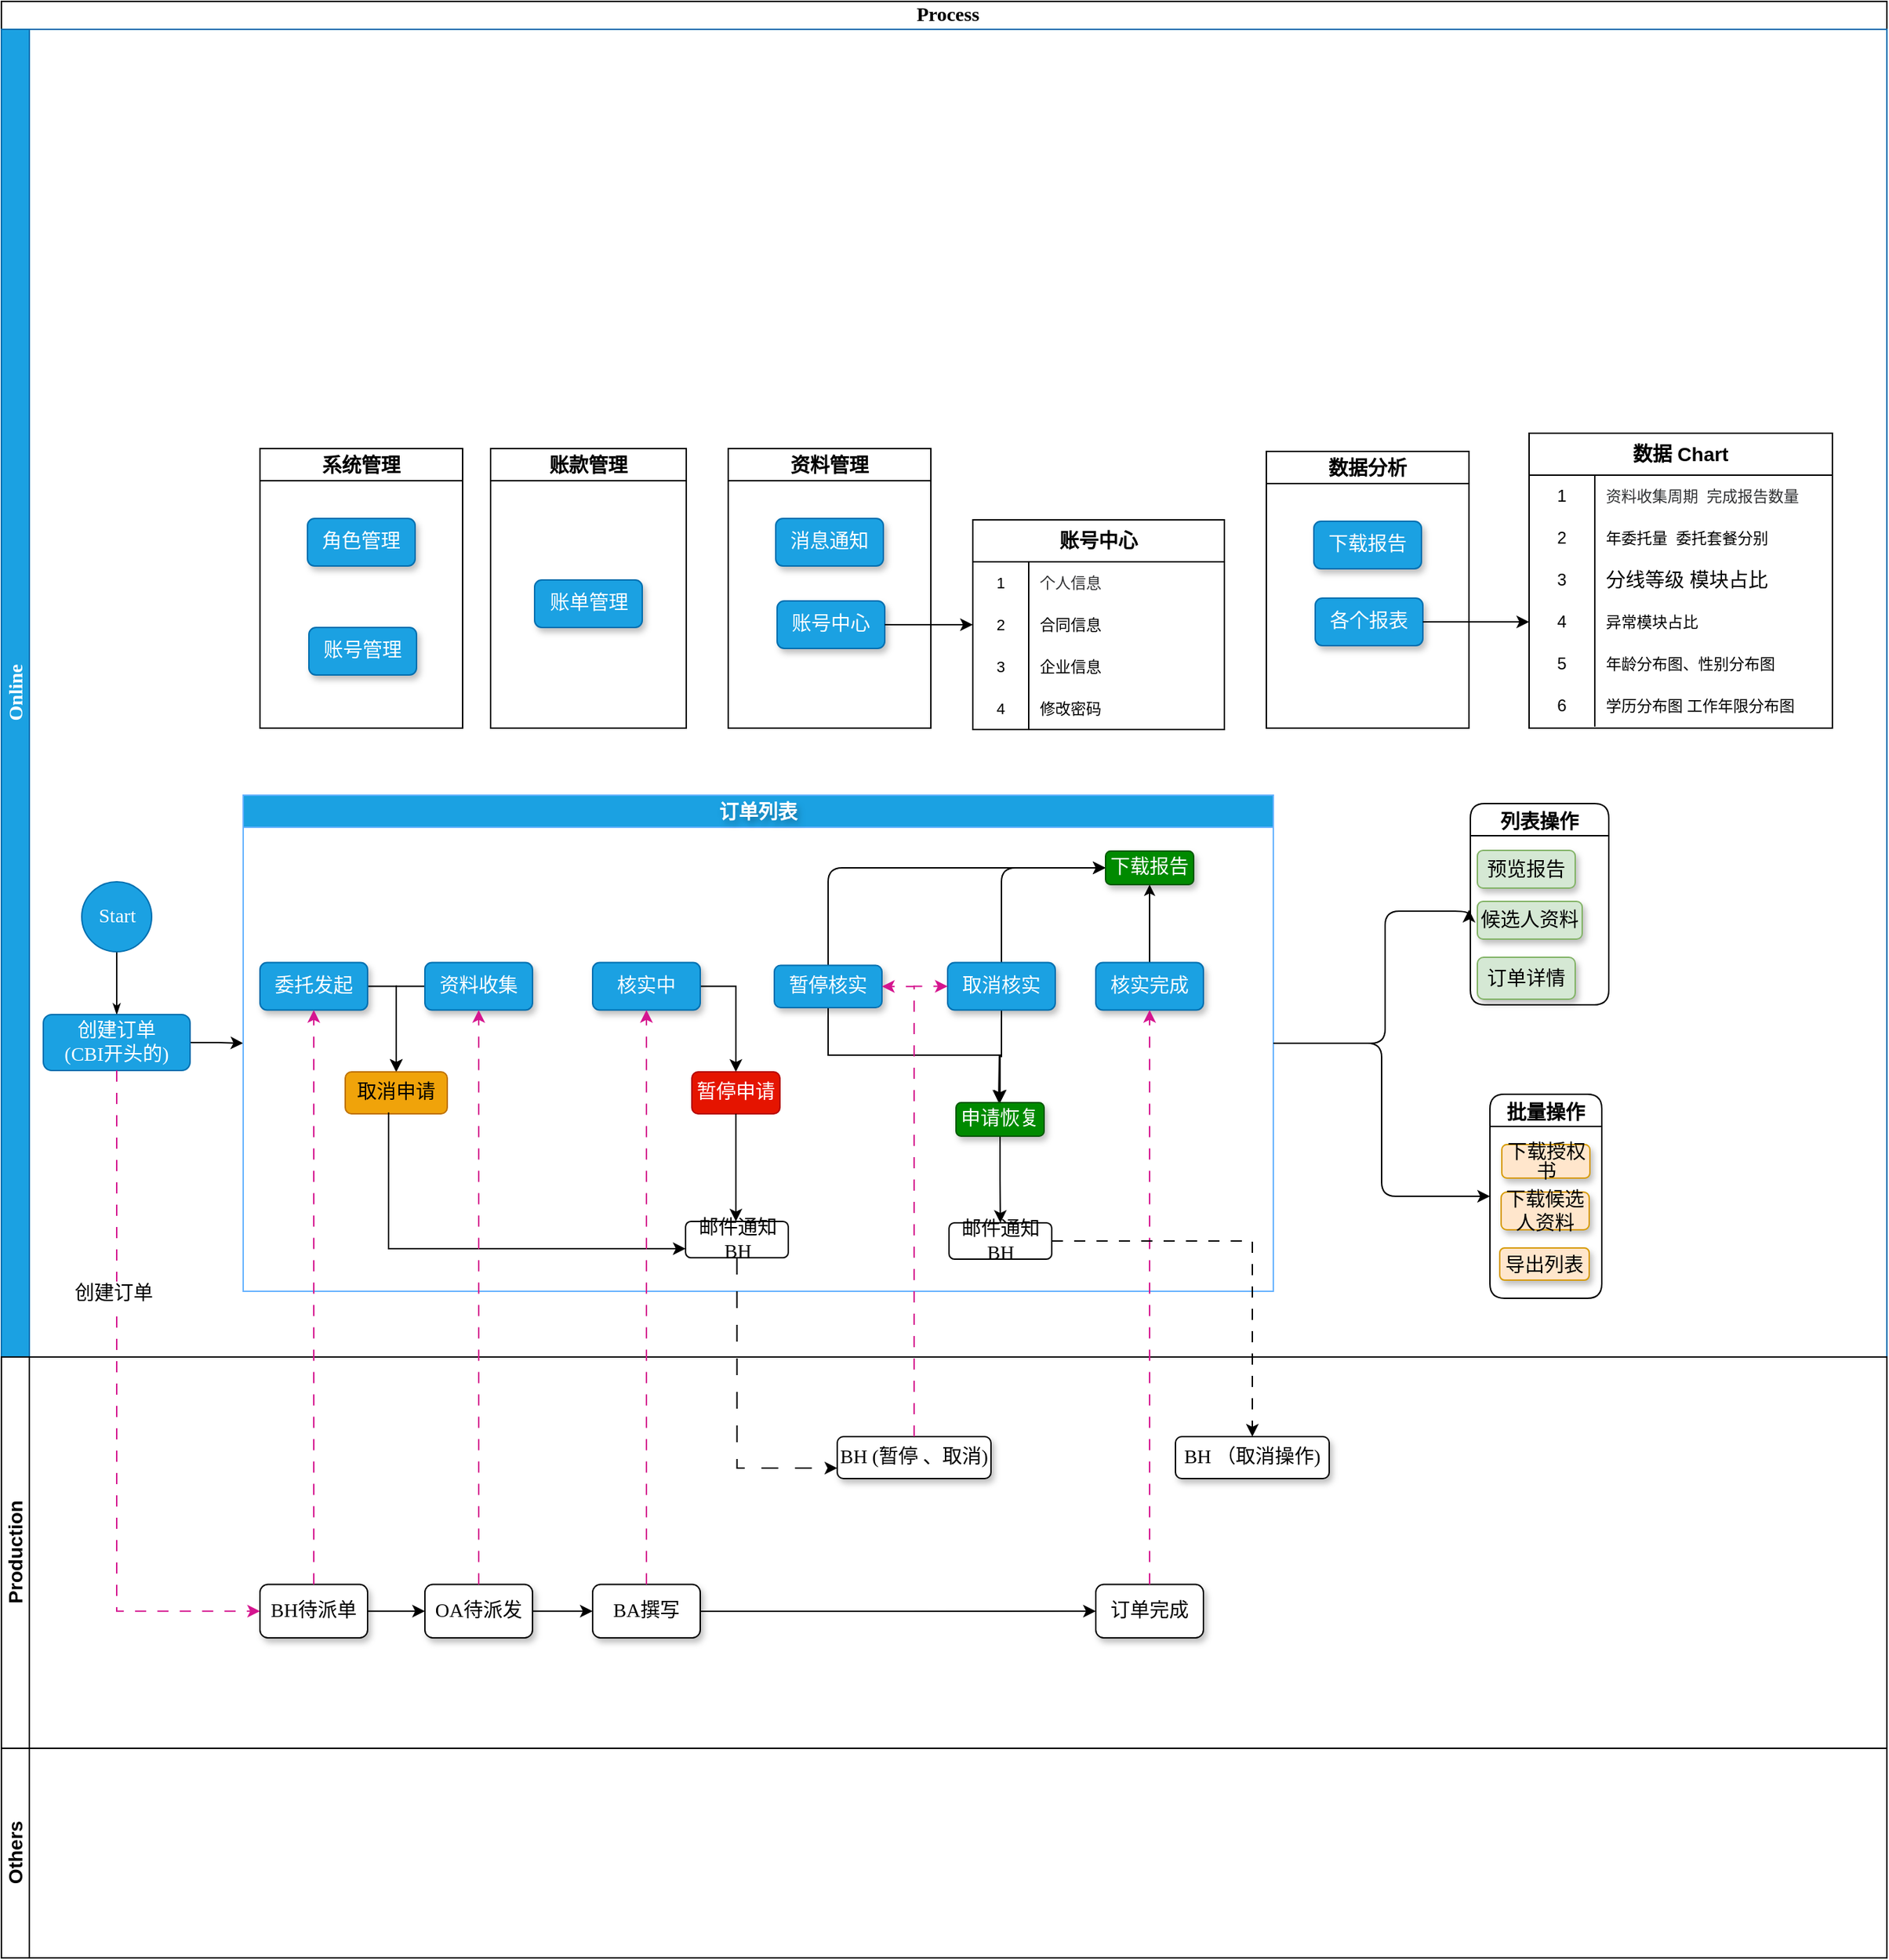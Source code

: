 <mxfile version="24.7.7">
  <diagram name="Page-1" id="c7488fd3-1785-93aa-aadb-54a6760d102a">
    <mxGraphModel dx="2526" dy="749" grid="1" gridSize="10" guides="1" tooltips="1" connect="1" arrows="1" fold="1" page="1" pageScale="1" pageWidth="1100" pageHeight="850" background="none" math="0" shadow="0">
      <root>
        <mxCell id="0" />
        <mxCell id="1" parent="0" />
        <mxCell id="2b4e8129b02d487f-1" value="&amp;nbsp;Process" style="swimlane;html=1;childLayout=stackLayout;horizontal=1;startSize=20;horizontalStack=0;rounded=0;shadow=0;labelBackgroundColor=default;strokeWidth=1;fontFamily=Verdana;fontSize=14;align=center;arcSize=17;" parent="1" vertex="1">
          <mxGeometry x="-10" y="60" width="1349" height="1400" as="geometry" />
        </mxCell>
        <mxCell id="2b4e8129b02d487f-2" value="&lt;font face=&quot;Verdana&quot; style=&quot;font-size: 14px;&quot;&gt;&lt;b style=&quot;font-size: 14px;&quot;&gt;Online&lt;/b&gt;&lt;/font&gt;" style="swimlane;html=1;startSize=20;horizontal=0;fontSize=14;fontStyle=0;fillColor=#1ba1e2;strokeColor=#006EAF;fontColor=#ffffff;fillStyle=auto;rounded=0;" parent="2b4e8129b02d487f-1" vertex="1">
          <mxGeometry y="20" width="1349" height="950" as="geometry">
            <mxRectangle y="20" width="1349" height="30" as="alternateBounds" />
          </mxGeometry>
        </mxCell>
        <mxCell id="Jwhx34OBtB9swdhGf9xD-125" value="&lt;p style=&quot;line-height: 100%; font-size: 14px;&quot;&gt;列表操作&lt;/p&gt;" style="swimlane;whiteSpace=wrap;html=1;rounded=1;shadow=0;fontSize=14;" vertex="1" parent="2b4e8129b02d487f-2">
          <mxGeometry x="1051" y="554" width="99" height="144" as="geometry" />
        </mxCell>
        <mxCell id="Jwhx34OBtB9swdhGf9xD-112" value="&lt;p style=&quot;line-height: 110%; font-size: 14px;&quot;&gt;预览报告&lt;/p&gt;" style="rounded=1;whiteSpace=wrap;html=1;shadow=1;labelBackgroundColor=none;strokeWidth=1;fontFamily=Verdana;fontSize=14;align=center;fillColor=#d5e8d4;strokeColor=#82b366;" vertex="1" parent="Jwhx34OBtB9swdhGf9xD-125">
          <mxGeometry x="5" y="33.5" width="70" height="27" as="geometry" />
        </mxCell>
        <mxCell id="Jwhx34OBtB9swdhGf9xD-114" value="候选人资料" style="rounded=1;whiteSpace=wrap;html=1;shadow=1;labelBackgroundColor=none;strokeWidth=1;fontFamily=Verdana;fontSize=14;align=center;fillColor=#d5e8d4;strokeColor=#82b366;" vertex="1" parent="Jwhx34OBtB9swdhGf9xD-125">
          <mxGeometry x="5" y="70" width="75" height="27" as="geometry" />
        </mxCell>
        <mxCell id="Jwhx34OBtB9swdhGf9xD-115" value="&lt;p style=&quot;line-height: 100%; font-size: 14px;&quot;&gt;订单详情&lt;/p&gt;" style="rounded=1;whiteSpace=wrap;html=1;shadow=1;labelBackgroundColor=none;strokeWidth=1;fontFamily=Verdana;fontSize=14;align=center;fillColor=#d5e8d4;strokeColor=#82b366;" vertex="1" parent="Jwhx34OBtB9swdhGf9xD-125">
          <mxGeometry x="5" y="110" width="70" height="30" as="geometry" />
        </mxCell>
        <mxCell id="2b4e8129b02d487f-18" style="edgeStyle=orthogonalEdgeStyle;rounded=0;html=1;labelBackgroundColor=none;startArrow=none;startFill=0;startSize=5;endArrow=classicThin;endFill=1;endSize=5;jettySize=auto;orthogonalLoop=1;strokeWidth=1;fontFamily=Verdana;fontSize=14;" parent="2b4e8129b02d487f-2" source="2b4e8129b02d487f-5" target="2b4e8129b02d487f-6" edge="1">
          <mxGeometry relative="1" as="geometry" />
        </mxCell>
        <mxCell id="2b4e8129b02d487f-5" value="&lt;font style=&quot;font-size: 14px;&quot;&gt;Start&lt;/font&gt;" style="ellipse;whiteSpace=wrap;html=1;rounded=0;shadow=0;labelBackgroundColor=none;strokeWidth=1;fontFamily=Verdana;fontSize=14;align=center;fillColor=#1ba1e2;fontColor=#ffffff;strokeColor=#006EAF;" parent="2b4e8129b02d487f-2" vertex="1">
          <mxGeometry x="57.5" y="610" width="50" height="50" as="geometry" />
        </mxCell>
        <mxCell id="Jwhx34OBtB9swdhGf9xD-63" value="" style="edgeStyle=orthogonalEdgeStyle;rounded=0;orthogonalLoop=1;jettySize=auto;html=1;entryX=0;entryY=0.5;entryDx=0;entryDy=0;fontSize=14;" edge="1" parent="2b4e8129b02d487f-2" source="2b4e8129b02d487f-6" target="Jwhx34OBtB9swdhGf9xD-15">
          <mxGeometry relative="1" as="geometry" />
        </mxCell>
        <mxCell id="2b4e8129b02d487f-6" value="&lt;font style=&quot;font-size: 14px;&quot;&gt;创建订单&lt;br style=&quot;font-size: 14px;&quot;&gt;(CBI开头的)&lt;/font&gt;" style="rounded=1;whiteSpace=wrap;html=1;shadow=0;labelBackgroundColor=none;strokeWidth=1;fontFamily=Verdana;fontSize=14;align=center;direction=south;fillColor=#1ba1e2;fontColor=#ffffff;strokeColor=#006EAF;" parent="2b4e8129b02d487f-2" vertex="1">
          <mxGeometry x="30" y="705" width="105" height="40" as="geometry" />
        </mxCell>
        <mxCell id="Jwhx34OBtB9swdhGf9xD-369" style="edgeStyle=orthogonalEdgeStyle;rounded=1;orthogonalLoop=1;jettySize=auto;html=1;curved=0;" edge="1" parent="2b4e8129b02d487f-2" source="Jwhx34OBtB9swdhGf9xD-15">
          <mxGeometry relative="1" as="geometry">
            <mxPoint x="1050" y="630" as="targetPoint" />
            <Array as="points">
              <mxPoint x="990" y="726" />
              <mxPoint x="990" y="631" />
            </Array>
          </mxGeometry>
        </mxCell>
        <mxCell id="Jwhx34OBtB9swdhGf9xD-15" value="订单列表" style="swimlane;whiteSpace=wrap;fillColor=#1ba1e2;strokeColor=#66B2FF;fontColor=#ffffff;labelBackgroundColor=none;textShadow=1;html=1;perimeterSpacing=0;fontSize=14;" vertex="1" parent="2b4e8129b02d487f-2">
          <mxGeometry x="173" y="548" width="737" height="355" as="geometry" />
        </mxCell>
        <mxCell id="Jwhx34OBtB9swdhGf9xD-177" style="edgeStyle=orthogonalEdgeStyle;rounded=0;orthogonalLoop=1;jettySize=auto;html=1;entryX=0.5;entryY=0;entryDx=0;entryDy=0;exitX=1;exitY=0.5;exitDx=0;exitDy=0;fontSize=14;" edge="1" parent="Jwhx34OBtB9swdhGf9xD-15" source="2b4e8129b02d487f-7" target="Jwhx34OBtB9swdhGf9xD-129">
          <mxGeometry relative="1" as="geometry" />
        </mxCell>
        <mxCell id="2b4e8129b02d487f-7" value="&lt;font style=&quot;font-size: 14px;&quot;&gt;委托发起&lt;/font&gt;" style="rounded=1;whiteSpace=wrap;html=1;shadow=1;labelBackgroundColor=none;strokeWidth=1;fontFamily=Verdana;fontSize=14;align=center;fillColor=#1ba1e2;fontColor=#ffffff;strokeColor=#006EAF;" parent="Jwhx34OBtB9swdhGf9xD-15" vertex="1">
          <mxGeometry x="12" y="119.75" width="77" height="34" as="geometry" />
        </mxCell>
        <mxCell id="Jwhx34OBtB9swdhGf9xD-178" style="edgeStyle=orthogonalEdgeStyle;rounded=0;orthogonalLoop=1;jettySize=auto;html=1;exitX=0;exitY=0.5;exitDx=0;exitDy=0;entryX=0.5;entryY=0;entryDx=0;entryDy=0;fontSize=14;" edge="1" parent="Jwhx34OBtB9swdhGf9xD-15" source="Jwhx34OBtB9swdhGf9xD-79" target="Jwhx34OBtB9swdhGf9xD-129">
          <mxGeometry relative="1" as="geometry">
            <mxPoint x="277" y="50" as="targetPoint" />
          </mxGeometry>
        </mxCell>
        <mxCell id="Jwhx34OBtB9swdhGf9xD-79" value="资料收集" style="rounded=1;whiteSpace=wrap;html=1;shadow=1;labelBackgroundColor=none;strokeWidth=1;fontFamily=Verdana;fontSize=14;align=center;fillColor=#1ba1e2;fontColor=#ffffff;strokeColor=#006EAF;" vertex="1" parent="Jwhx34OBtB9swdhGf9xD-15">
          <mxGeometry x="130" y="119.75" width="77" height="34" as="geometry" />
        </mxCell>
        <mxCell id="Jwhx34OBtB9swdhGf9xD-209" style="edgeStyle=orthogonalEdgeStyle;rounded=0;orthogonalLoop=1;jettySize=auto;html=1;exitX=1;exitY=0.5;exitDx=0;exitDy=0;fontSize=14;" edge="1" parent="Jwhx34OBtB9swdhGf9xD-15" source="Jwhx34OBtB9swdhGf9xD-80" target="Jwhx34OBtB9swdhGf9xD-147">
          <mxGeometry relative="1" as="geometry" />
        </mxCell>
        <mxCell id="Jwhx34OBtB9swdhGf9xD-80" value="核实中" style="rounded=1;whiteSpace=wrap;html=1;shadow=1;labelBackgroundColor=none;strokeWidth=1;fontFamily=Verdana;fontSize=14;align=center;fillColor=#1ba1e2;fontColor=#ffffff;strokeColor=#006EAF;" vertex="1" parent="Jwhx34OBtB9swdhGf9xD-15">
          <mxGeometry x="250" y="119.75" width="77" height="34" as="geometry" />
        </mxCell>
        <mxCell id="Jwhx34OBtB9swdhGf9xD-187" style="edgeStyle=orthogonalEdgeStyle;rounded=1;orthogonalLoop=1;jettySize=auto;html=1;entryX=0;entryY=0.5;entryDx=0;entryDy=0;curved=0;exitX=0.5;exitY=0;exitDx=0;exitDy=0;fontSize=14;" edge="1" parent="Jwhx34OBtB9swdhGf9xD-15" source="Jwhx34OBtB9swdhGf9xD-81" target="Jwhx34OBtB9swdhGf9xD-183">
          <mxGeometry relative="1" as="geometry">
            <mxPoint x="407" y="60" as="sourcePoint" />
          </mxGeometry>
        </mxCell>
        <mxCell id="Jwhx34OBtB9swdhGf9xD-191" style="edgeStyle=orthogonalEdgeStyle;rounded=0;orthogonalLoop=1;jettySize=auto;html=1;entryX=0.5;entryY=0;entryDx=0;entryDy=0;exitX=0.5;exitY=1;exitDx=0;exitDy=0;fontSize=14;" edge="1" parent="Jwhx34OBtB9swdhGf9xD-15" source="Jwhx34OBtB9swdhGf9xD-81" target="Jwhx34OBtB9swdhGf9xD-210">
          <mxGeometry relative="1" as="geometry">
            <mxPoint x="540.5" y="220" as="targetPoint" />
          </mxGeometry>
        </mxCell>
        <mxCell id="Jwhx34OBtB9swdhGf9xD-81" value="暂停核实" style="rounded=1;whiteSpace=wrap;html=1;shadow=1;labelBackgroundColor=none;strokeWidth=1;fontFamily=Verdana;fontSize=14;align=center;fillColor=#1ba1e2;fontColor=#ffffff;strokeColor=#006EAF;" vertex="1" parent="Jwhx34OBtB9swdhGf9xD-15">
          <mxGeometry x="380" y="121.75" width="77" height="30.25" as="geometry" />
        </mxCell>
        <mxCell id="Jwhx34OBtB9swdhGf9xD-186" style="edgeStyle=orthogonalEdgeStyle;rounded=1;orthogonalLoop=1;jettySize=auto;html=1;entryX=0;entryY=0.5;entryDx=0;entryDy=0;exitX=0.5;exitY=0;exitDx=0;exitDy=0;curved=0;fontSize=14;" edge="1" parent="Jwhx34OBtB9swdhGf9xD-15" source="Jwhx34OBtB9swdhGf9xD-82" target="Jwhx34OBtB9swdhGf9xD-183">
          <mxGeometry relative="1" as="geometry" />
        </mxCell>
        <mxCell id="Jwhx34OBtB9swdhGf9xD-194" style="edgeStyle=orthogonalEdgeStyle;rounded=0;orthogonalLoop=1;jettySize=auto;html=1;fontSize=14;" edge="1" parent="Jwhx34OBtB9swdhGf9xD-15" source="Jwhx34OBtB9swdhGf9xD-82">
          <mxGeometry relative="1" as="geometry">
            <mxPoint x="540.5" y="220" as="targetPoint" />
          </mxGeometry>
        </mxCell>
        <mxCell id="Jwhx34OBtB9swdhGf9xD-214" style="edgeStyle=orthogonalEdgeStyle;rounded=0;orthogonalLoop=1;jettySize=auto;html=1;entryX=0.5;entryY=0;entryDx=0;entryDy=0;fontSize=14;" edge="1" parent="Jwhx34OBtB9swdhGf9xD-15" source="Jwhx34OBtB9swdhGf9xD-82" target="Jwhx34OBtB9swdhGf9xD-210">
          <mxGeometry relative="1" as="geometry" />
        </mxCell>
        <mxCell id="Jwhx34OBtB9swdhGf9xD-82" value="取消核实" style="rounded=1;whiteSpace=wrap;html=1;shadow=1;labelBackgroundColor=none;strokeWidth=1;fontFamily=Verdana;fontSize=14;align=center;fillColor=#1ba1e2;fontColor=#ffffff;strokeColor=#006EAF;" vertex="1" parent="Jwhx34OBtB9swdhGf9xD-15">
          <mxGeometry x="504" y="119.75" width="77" height="34" as="geometry" />
        </mxCell>
        <mxCell id="Jwhx34OBtB9swdhGf9xD-184" value="" style="edgeStyle=orthogonalEdgeStyle;rounded=0;orthogonalLoop=1;jettySize=auto;html=1;endSize=5;startSize=5;fontSize=14;" edge="1" parent="Jwhx34OBtB9swdhGf9xD-15" source="Jwhx34OBtB9swdhGf9xD-83" target="Jwhx34OBtB9swdhGf9xD-183">
          <mxGeometry relative="1" as="geometry" />
        </mxCell>
        <mxCell id="Jwhx34OBtB9swdhGf9xD-83" value="核实完成" style="rounded=1;whiteSpace=wrap;html=1;shadow=1;labelBackgroundColor=none;strokeWidth=1;fontFamily=Verdana;fontSize=14;align=center;fillColor=#1ba1e2;fontColor=#ffffff;strokeColor=#006EAF;" vertex="1" parent="Jwhx34OBtB9swdhGf9xD-15">
          <mxGeometry x="610" y="119.75" width="77" height="34" as="geometry" />
        </mxCell>
        <mxCell id="Jwhx34OBtB9swdhGf9xD-129" value="取消申请" style="rounded=1;whiteSpace=wrap;html=1;shadow=0;labelBackgroundColor=none;strokeWidth=1;fontFamily=Verdana;fontSize=14;align=center;glass=0;fillColor=#f0a30a;fontColor=#000000;strokeColor=#BD7000;" vertex="1" parent="Jwhx34OBtB9swdhGf9xD-15">
          <mxGeometry x="73" y="198" width="73" height="30" as="geometry" />
        </mxCell>
        <mxCell id="Jwhx34OBtB9swdhGf9xD-147" value="暂停申请" style="rounded=1;whiteSpace=wrap;html=1;shadow=0;labelBackgroundColor=none;strokeWidth=1;fontFamily=Verdana;fontSize=14;align=center;fillColor=#e51400;fontColor=#ffffff;strokeColor=#B20000;" vertex="1" parent="Jwhx34OBtB9swdhGf9xD-15">
          <mxGeometry x="321" y="198" width="63" height="30" as="geometry" />
        </mxCell>
        <mxCell id="Jwhx34OBtB9swdhGf9xD-183" value="下载报告" style="rounded=1;whiteSpace=wrap;html=1;shadow=1;labelBackgroundColor=none;strokeWidth=1;fontFamily=Verdana;fontSize=14;align=center;fillColor=#008a00;strokeColor=#005700;fontColor=#ffffff;" vertex="1" parent="Jwhx34OBtB9swdhGf9xD-15">
          <mxGeometry x="617" y="40" width="63" height="24" as="geometry" />
        </mxCell>
        <mxCell id="Jwhx34OBtB9swdhGf9xD-195" value="邮件通知BH" style="whiteSpace=wrap;html=1;fontSize=14;fontFamily=Verdana;rounded=1;shadow=0;labelBackgroundColor=none;strokeWidth=1;glass=0;" vertex="1" parent="Jwhx34OBtB9swdhGf9xD-15">
          <mxGeometry x="505" y="306" width="73.5" height="26" as="geometry" />
        </mxCell>
        <mxCell id="Jwhx34OBtB9swdhGf9xD-148" value="邮件通知BH" style="whiteSpace=wrap;html=1;fontSize=14;fontFamily=Verdana;rounded=1;shadow=0;labelBackgroundColor=none;strokeWidth=1;glass=0;" vertex="1" parent="Jwhx34OBtB9swdhGf9xD-15">
          <mxGeometry x="316.5" y="305" width="73.5" height="26" as="geometry" />
        </mxCell>
        <mxCell id="Jwhx34OBtB9swdhGf9xD-182" style="edgeStyle=orthogonalEdgeStyle;rounded=0;orthogonalLoop=1;jettySize=auto;html=1;fontSize=14;" edge="1" parent="Jwhx34OBtB9swdhGf9xD-15" source="Jwhx34OBtB9swdhGf9xD-147" target="Jwhx34OBtB9swdhGf9xD-148">
          <mxGeometry relative="1" as="geometry">
            <Array as="points">
              <mxPoint x="350" y="213" />
            </Array>
          </mxGeometry>
        </mxCell>
        <mxCell id="Jwhx34OBtB9swdhGf9xD-181" style="edgeStyle=orthogonalEdgeStyle;rounded=0;orthogonalLoop=1;jettySize=auto;html=1;entryX=0;entryY=0.75;entryDx=0;entryDy=0;exitX=0.425;exitY=0.967;exitDx=0;exitDy=0;exitPerimeter=0;fontSize=14;" edge="1" parent="Jwhx34OBtB9swdhGf9xD-15" source="Jwhx34OBtB9swdhGf9xD-129" target="Jwhx34OBtB9swdhGf9xD-148">
          <mxGeometry relative="1" as="geometry" />
        </mxCell>
        <mxCell id="Jwhx34OBtB9swdhGf9xD-212" value="" style="edgeStyle=orthogonalEdgeStyle;rounded=0;orthogonalLoop=1;jettySize=auto;html=1;fontSize=14;" edge="1" parent="Jwhx34OBtB9swdhGf9xD-15" source="Jwhx34OBtB9swdhGf9xD-210" target="Jwhx34OBtB9swdhGf9xD-195">
          <mxGeometry relative="1" as="geometry" />
        </mxCell>
        <mxCell id="Jwhx34OBtB9swdhGf9xD-210" value="申请恢复" style="rounded=1;whiteSpace=wrap;html=1;shadow=1;labelBackgroundColor=none;strokeWidth=1;fontFamily=Verdana;fontSize=14;align=center;fillColor=#008a00;strokeColor=#005700;fontColor=#ffffff;" vertex="1" parent="Jwhx34OBtB9swdhGf9xD-15">
          <mxGeometry x="510" y="220" width="63" height="24" as="geometry" />
        </mxCell>
        <mxCell id="Jwhx34OBtB9swdhGf9xD-217" value="系统管理" style="swimlane;whiteSpace=wrap;html=1;fontSize=14;direction=east;" vertex="1" parent="2b4e8129b02d487f-2">
          <mxGeometry x="185" y="300" width="145" height="200" as="geometry" />
        </mxCell>
        <mxCell id="Jwhx34OBtB9swdhGf9xD-256" value="角色管理" style="rounded=1;whiteSpace=wrap;html=1;shadow=1;labelBackgroundColor=none;strokeWidth=1;fontFamily=Verdana;fontSize=14;align=center;fillColor=#1ba1e2;fontColor=#ffffff;strokeColor=#006EAF;" vertex="1" parent="Jwhx34OBtB9swdhGf9xD-217">
          <mxGeometry x="34" y="50" width="77" height="34" as="geometry" />
        </mxCell>
        <mxCell id="Jwhx34OBtB9swdhGf9xD-257" value="账号管理" style="rounded=1;whiteSpace=wrap;html=1;shadow=1;labelBackgroundColor=none;strokeWidth=1;fontFamily=Verdana;fontSize=14;align=center;fillColor=#1ba1e2;fontColor=#ffffff;strokeColor=#006EAF;" vertex="1" parent="Jwhx34OBtB9swdhGf9xD-217">
          <mxGeometry x="35" y="128" width="77" height="34" as="geometry" />
        </mxCell>
        <mxCell id="Jwhx34OBtB9swdhGf9xD-258" value="账款管理" style="swimlane;whiteSpace=wrap;html=1;startSize=23;fontSize=14;direction=east;" vertex="1" parent="2b4e8129b02d487f-2">
          <mxGeometry x="350" y="300" width="140" height="200" as="geometry" />
        </mxCell>
        <mxCell id="Jwhx34OBtB9swdhGf9xD-259" value="账单管理" style="rounded=1;whiteSpace=wrap;html=1;shadow=1;labelBackgroundColor=none;strokeWidth=1;fontFamily=Verdana;fontSize=14;align=center;fillColor=#1ba1e2;fontColor=#ffffff;strokeColor=#006EAF;" vertex="1" parent="Jwhx34OBtB9swdhGf9xD-258">
          <mxGeometry x="31.5" y="94" width="77" height="34" as="geometry" />
        </mxCell>
        <mxCell id="Jwhx34OBtB9swdhGf9xD-261" value="资料管理" style="swimlane;whiteSpace=wrap;html=1;fontSize=14;" vertex="1" parent="2b4e8129b02d487f-2">
          <mxGeometry x="520" y="300" width="145" height="200" as="geometry" />
        </mxCell>
        <mxCell id="Jwhx34OBtB9swdhGf9xD-262" value="消息通知" style="rounded=1;whiteSpace=wrap;html=1;shadow=1;labelBackgroundColor=none;strokeWidth=1;fontFamily=Verdana;fontSize=14;align=center;fillColor=#1ba1e2;fontColor=#ffffff;strokeColor=#006EAF;" vertex="1" parent="Jwhx34OBtB9swdhGf9xD-261">
          <mxGeometry x="34" y="50" width="77" height="34" as="geometry" />
        </mxCell>
        <mxCell id="Jwhx34OBtB9swdhGf9xD-263" value="账号中心" style="rounded=1;whiteSpace=wrap;html=1;shadow=1;labelBackgroundColor=none;strokeWidth=1;fontFamily=Verdana;fontSize=14;align=center;fillColor=#1ba1e2;fontColor=#ffffff;strokeColor=#006EAF;" vertex="1" parent="Jwhx34OBtB9swdhGf9xD-261">
          <mxGeometry x="35" y="109" width="77" height="34" as="geometry" />
        </mxCell>
        <mxCell id="Jwhx34OBtB9swdhGf9xD-264" value="账号中心" style="shape=table;startSize=30;container=1;collapsible=0;childLayout=tableLayout;fixedRows=1;rowLines=0;strokeColor=default;horizontal=1;verticalAlign=top;align=center;fontSize=14;fontStyle=1" vertex="1" parent="2b4e8129b02d487f-2">
          <mxGeometry x="695" y="351" width="180" height="150" as="geometry" />
        </mxCell>
        <mxCell id="Jwhx34OBtB9swdhGf9xD-265" value="" style="shape=tableRow;horizontal=0;startSize=0;swimlaneHead=0;swimlaneBody=0;top=0;left=0;bottom=0;right=0;collapsible=0;dropTarget=0;fillColor=none;points=[[0,0.5],[1,0.5]];portConstraint=eastwest;strokeColor=inherit;fontSize=14;" vertex="1" parent="Jwhx34OBtB9swdhGf9xD-264">
          <mxGeometry y="30" width="180" height="30" as="geometry" />
        </mxCell>
        <mxCell id="Jwhx34OBtB9swdhGf9xD-266" value="1" style="shape=partialRectangle;html=1;whiteSpace=wrap;connectable=0;fillColor=none;top=0;left=0;bottom=0;right=0;overflow=hidden;pointerEvents=1;strokeColor=inherit;fontSize=11;" vertex="1" parent="Jwhx34OBtB9swdhGf9xD-265">
          <mxGeometry width="40" height="30" as="geometry">
            <mxRectangle width="40" height="30" as="alternateBounds" />
          </mxGeometry>
        </mxCell>
        <mxCell id="Jwhx34OBtB9swdhGf9xD-267" value="&lt;div style=&quot;font-size: 11px;&quot;&gt;&lt;span style=&quot;color: rgb(48, 49, 51); font-family: &amp;quot;Helvetica Neue&amp;quot;, Helvetica, &amp;quot;PingFang SC&amp;quot;, &amp;quot;Hiragino Sans GB&amp;quot;, &amp;quot;Microsoft YaHei&amp;quot;, Arial, sans-serif; font-size: 11px; text-wrap: nowrap; background-color: initial;&quot;&gt;个人信息&lt;/span&gt;&lt;br style=&quot;font-size: 11px;&quot;&gt;&lt;/div&gt;" style="shape=partialRectangle;html=1;whiteSpace=wrap;connectable=0;fillColor=none;top=0;left=0;bottom=0;right=0;align=left;spacingLeft=6;overflow=hidden;strokeColor=inherit;fontSize=11;" vertex="1" parent="Jwhx34OBtB9swdhGf9xD-265">
          <mxGeometry x="40" width="140" height="30" as="geometry">
            <mxRectangle width="140" height="30" as="alternateBounds" />
          </mxGeometry>
        </mxCell>
        <mxCell id="Jwhx34OBtB9swdhGf9xD-268" value="" style="shape=tableRow;horizontal=0;startSize=0;swimlaneHead=0;swimlaneBody=0;top=0;left=0;bottom=0;right=0;collapsible=0;dropTarget=0;fillColor=none;points=[[0,0.5],[1,0.5]];portConstraint=eastwest;strokeColor=inherit;fontSize=14;" vertex="1" parent="Jwhx34OBtB9swdhGf9xD-264">
          <mxGeometry y="60" width="180" height="30" as="geometry" />
        </mxCell>
        <mxCell id="Jwhx34OBtB9swdhGf9xD-269" value="2" style="shape=partialRectangle;html=1;whiteSpace=wrap;connectable=0;fillColor=none;top=0;left=0;bottom=0;right=0;overflow=hidden;strokeColor=inherit;fontSize=11;" vertex="1" parent="Jwhx34OBtB9swdhGf9xD-268">
          <mxGeometry width="40" height="30" as="geometry">
            <mxRectangle width="40" height="30" as="alternateBounds" />
          </mxGeometry>
        </mxCell>
        <mxCell id="Jwhx34OBtB9swdhGf9xD-270" value="合同信息" style="shape=partialRectangle;html=1;whiteSpace=wrap;connectable=0;fillColor=none;top=0;left=0;bottom=0;right=0;align=left;spacingLeft=6;overflow=hidden;strokeColor=inherit;fontSize=11;" vertex="1" parent="Jwhx34OBtB9swdhGf9xD-268">
          <mxGeometry x="40" width="140" height="30" as="geometry">
            <mxRectangle width="140" height="30" as="alternateBounds" />
          </mxGeometry>
        </mxCell>
        <mxCell id="Jwhx34OBtB9swdhGf9xD-271" value="" style="shape=tableRow;horizontal=0;startSize=0;swimlaneHead=0;swimlaneBody=0;top=0;left=0;bottom=0;right=0;collapsible=0;dropTarget=0;fillColor=none;points=[[0,0.5],[1,0.5]];portConstraint=eastwest;strokeColor=inherit;fontSize=14;" vertex="1" parent="Jwhx34OBtB9swdhGf9xD-264">
          <mxGeometry y="90" width="180" height="30" as="geometry" />
        </mxCell>
        <mxCell id="Jwhx34OBtB9swdhGf9xD-272" value="3" style="shape=partialRectangle;html=1;whiteSpace=wrap;connectable=0;fillColor=none;top=0;left=0;bottom=0;right=0;overflow=hidden;strokeColor=inherit;fontSize=11;" vertex="1" parent="Jwhx34OBtB9swdhGf9xD-271">
          <mxGeometry width="40" height="30" as="geometry">
            <mxRectangle width="40" height="30" as="alternateBounds" />
          </mxGeometry>
        </mxCell>
        <mxCell id="Jwhx34OBtB9swdhGf9xD-273" value="企业信息" style="shape=partialRectangle;html=1;whiteSpace=wrap;connectable=0;fillColor=none;top=0;left=0;bottom=0;right=0;align=left;spacingLeft=6;overflow=hidden;strokeColor=inherit;fontSize=11;" vertex="1" parent="Jwhx34OBtB9swdhGf9xD-271">
          <mxGeometry x="40" width="140" height="30" as="geometry">
            <mxRectangle width="140" height="30" as="alternateBounds" />
          </mxGeometry>
        </mxCell>
        <mxCell id="Jwhx34OBtB9swdhGf9xD-329" style="shape=tableRow;horizontal=0;startSize=0;swimlaneHead=0;swimlaneBody=0;top=0;left=0;bottom=0;right=0;collapsible=0;dropTarget=0;fillColor=none;points=[[0,0.5],[1,0.5]];portConstraint=eastwest;strokeColor=inherit;fontSize=14;" vertex="1" parent="Jwhx34OBtB9swdhGf9xD-264">
          <mxGeometry y="120" width="180" height="30" as="geometry" />
        </mxCell>
        <mxCell id="Jwhx34OBtB9swdhGf9xD-330" value="4" style="shape=partialRectangle;html=1;whiteSpace=wrap;connectable=0;fillColor=none;top=0;left=0;bottom=0;right=0;overflow=hidden;strokeColor=inherit;fontSize=11;" vertex="1" parent="Jwhx34OBtB9swdhGf9xD-329">
          <mxGeometry width="40" height="30" as="geometry">
            <mxRectangle width="40" height="30" as="alternateBounds" />
          </mxGeometry>
        </mxCell>
        <mxCell id="Jwhx34OBtB9swdhGf9xD-331" value="修改密码" style="shape=partialRectangle;html=1;whiteSpace=wrap;connectable=0;fillColor=none;top=0;left=0;bottom=0;right=0;align=left;spacingLeft=6;overflow=hidden;strokeColor=inherit;fontSize=11;" vertex="1" parent="Jwhx34OBtB9swdhGf9xD-329">
          <mxGeometry x="40" width="140" height="30" as="geometry">
            <mxRectangle width="140" height="30" as="alternateBounds" />
          </mxGeometry>
        </mxCell>
        <mxCell id="Jwhx34OBtB9swdhGf9xD-332" style="edgeStyle=orthogonalEdgeStyle;rounded=0;orthogonalLoop=1;jettySize=auto;html=1;entryX=0;entryY=0.5;entryDx=0;entryDy=0;" edge="1" parent="2b4e8129b02d487f-2" source="Jwhx34OBtB9swdhGf9xD-263" target="Jwhx34OBtB9swdhGf9xD-268">
          <mxGeometry relative="1" as="geometry" />
        </mxCell>
        <mxCell id="2b4e8129b02d487f-4" value="&lt;font style=&quot;font-size: 14px;&quot;&gt;Production&lt;/font&gt;" style="swimlane;html=1;startSize=20;horizontal=0;fontSize=14;" parent="2b4e8129b02d487f-1" vertex="1">
          <mxGeometry y="970" width="1349" height="280" as="geometry">
            <mxRectangle y="240" width="1350" height="30" as="alternateBounds" />
          </mxGeometry>
        </mxCell>
        <mxCell id="Jwhx34OBtB9swdhGf9xD-88" value="订单完成" style="rounded=1;whiteSpace=wrap;html=1;shadow=1;labelBackgroundColor=none;strokeWidth=1;fontFamily=Verdana;fontSize=14;align=center;" vertex="1" parent="2b4e8129b02d487f-4">
          <mxGeometry x="783" y="162.75" width="77" height="38.25" as="geometry" />
        </mxCell>
        <mxCell id="Jwhx34OBtB9swdhGf9xD-86" value="BH待派单" style="rounded=1;whiteSpace=wrap;html=1;shadow=1;labelBackgroundColor=none;strokeWidth=1;fontFamily=Verdana;fontSize=14;align=center;" vertex="1" parent="2b4e8129b02d487f-4">
          <mxGeometry x="185" y="162.75" width="77" height="38.25" as="geometry" />
        </mxCell>
        <mxCell id="Jwhx34OBtB9swdhGf9xD-172" value="BH (暂停 、取消)" style="rounded=1;whiteSpace=wrap;html=1;shadow=1;labelBackgroundColor=none;strokeWidth=1;fontFamily=Verdana;fontSize=14;align=center;" vertex="1" parent="2b4e8129b02d487f-4">
          <mxGeometry x="598" y="57" width="110" height="30" as="geometry" />
        </mxCell>
        <mxCell id="Jwhx34OBtB9swdhGf9xD-202" value="BH （取消操作)" style="rounded=1;whiteSpace=wrap;html=1;shadow=1;labelBackgroundColor=none;strokeWidth=1;fontFamily=Verdana;fontSize=14;align=center;" vertex="1" parent="2b4e8129b02d487f-4">
          <mxGeometry x="840" y="57" width="110" height="30" as="geometry" />
        </mxCell>
        <mxCell id="2b4e8129b02d487f-3" value="Others" style="swimlane;html=1;startSize=20;horizontal=0;fontSize=14;" parent="2b4e8129b02d487f-1" vertex="1">
          <mxGeometry y="1250" width="1349" height="150" as="geometry">
            <mxRectangle y="240" width="1350" height="30" as="alternateBounds" />
          </mxGeometry>
        </mxCell>
        <mxCell id="Jwhx34OBtB9swdhGf9xD-98" value="" style="edgeStyle=orthogonalEdgeStyle;rounded=0;orthogonalLoop=1;jettySize=auto;html=1;fontSize=14;" edge="1" parent="2b4e8129b02d487f-3" source="Jwhx34OBtB9swdhGf9xD-85" target="Jwhx34OBtB9swdhGf9xD-87">
          <mxGeometry relative="1" as="geometry" />
        </mxCell>
        <mxCell id="Jwhx34OBtB9swdhGf9xD-85" value="OA待派发" style="rounded=1;whiteSpace=wrap;html=1;shadow=1;labelBackgroundColor=none;strokeWidth=1;fontFamily=Verdana;fontSize=14;align=center;" vertex="1" parent="2b4e8129b02d487f-3">
          <mxGeometry x="303" y="-117.25" width="77" height="38.25" as="geometry" />
        </mxCell>
        <mxCell id="Jwhx34OBtB9swdhGf9xD-87" value="BA撰写" style="rounded=1;whiteSpace=wrap;html=1;shadow=1;labelBackgroundColor=none;strokeWidth=1;fontFamily=Verdana;fontSize=14;align=center;" vertex="1" parent="2b4e8129b02d487f-3">
          <mxGeometry x="423" y="-117.25" width="77" height="38.25" as="geometry" />
        </mxCell>
        <mxCell id="Jwhx34OBtB9swdhGf9xD-93" style="edgeStyle=orthogonalEdgeStyle;rounded=0;orthogonalLoop=1;jettySize=auto;html=1;dashed=1;dashPattern=8 8;strokeColor=#d5158f;fontSize=14;" edge="1" parent="2b4e8129b02d487f-1" source="Jwhx34OBtB9swdhGf9xD-86" target="2b4e8129b02d487f-7">
          <mxGeometry relative="1" as="geometry" />
        </mxCell>
        <mxCell id="Jwhx34OBtB9swdhGf9xD-94" style="edgeStyle=orthogonalEdgeStyle;rounded=0;orthogonalLoop=1;jettySize=auto;html=1;dashed=1;dashPattern=8 8;strokeColor=#d5158f;align=center;verticalAlign=middle;fontFamily=Helvetica;fontSize=14;fontColor=default;labelBackgroundColor=default;endArrow=classic;" edge="1" parent="2b4e8129b02d487f-1" source="Jwhx34OBtB9swdhGf9xD-85" target="Jwhx34OBtB9swdhGf9xD-79">
          <mxGeometry relative="1" as="geometry" />
        </mxCell>
        <mxCell id="Jwhx34OBtB9swdhGf9xD-95" style="edgeStyle=orthogonalEdgeStyle;rounded=0;orthogonalLoop=1;jettySize=auto;html=1;entryX=0.5;entryY=1;entryDx=0;entryDy=0;dashed=1;dashPattern=8 8;strokeColor=#d5158f;align=center;verticalAlign=middle;fontFamily=Helvetica;fontSize=14;fontColor=default;labelBackgroundColor=default;endArrow=classic;" edge="1" parent="2b4e8129b02d487f-1" source="Jwhx34OBtB9swdhGf9xD-87" target="Jwhx34OBtB9swdhGf9xD-80">
          <mxGeometry relative="1" as="geometry" />
        </mxCell>
        <mxCell id="Jwhx34OBtB9swdhGf9xD-96" style="edgeStyle=orthogonalEdgeStyle;rounded=0;orthogonalLoop=1;jettySize=auto;html=1;entryX=0.5;entryY=1;entryDx=0;entryDy=0;dashed=1;dashPattern=8 8;strokeColor=#d5158f;align=center;verticalAlign=middle;fontFamily=Helvetica;fontSize=14;fontColor=default;labelBackgroundColor=default;endArrow=classic;" edge="1" parent="2b4e8129b02d487f-1" source="Jwhx34OBtB9swdhGf9xD-88" target="Jwhx34OBtB9swdhGf9xD-83">
          <mxGeometry relative="1" as="geometry" />
        </mxCell>
        <mxCell id="Jwhx34OBtB9swdhGf9xD-97" value="" style="edgeStyle=orthogonalEdgeStyle;rounded=0;orthogonalLoop=1;jettySize=auto;html=1;fontSize=14;" edge="1" parent="2b4e8129b02d487f-1" source="Jwhx34OBtB9swdhGf9xD-86" target="Jwhx34OBtB9swdhGf9xD-85">
          <mxGeometry relative="1" as="geometry" />
        </mxCell>
        <mxCell id="Jwhx34OBtB9swdhGf9xD-99" style="edgeStyle=orthogonalEdgeStyle;rounded=0;orthogonalLoop=1;jettySize=auto;html=1;entryX=0;entryY=0.5;entryDx=0;entryDy=0;fontSize=14;" edge="1" parent="2b4e8129b02d487f-1" source="Jwhx34OBtB9swdhGf9xD-87" target="Jwhx34OBtB9swdhGf9xD-88">
          <mxGeometry relative="1" as="geometry" />
        </mxCell>
        <mxCell id="Jwhx34OBtB9swdhGf9xD-175" style="edgeStyle=orthogonalEdgeStyle;rounded=0;orthogonalLoop=1;jettySize=auto;html=1;strokeColor=#d5158f;dashed=1;dashPattern=8 8;fillColor=#f8cecc;align=center;verticalAlign=middle;fontFamily=Helvetica;fontSize=14;fontColor=default;labelBackgroundColor=default;endArrow=classic;entryX=0;entryY=0.5;entryDx=0;entryDy=0;" edge="1" parent="2b4e8129b02d487f-1" source="Jwhx34OBtB9swdhGf9xD-172" target="Jwhx34OBtB9swdhGf9xD-82">
          <mxGeometry relative="1" as="geometry">
            <mxPoint x="710" y="200" as="targetPoint" />
          </mxGeometry>
        </mxCell>
        <mxCell id="Jwhx34OBtB9swdhGf9xD-174" style="edgeStyle=orthogonalEdgeStyle;rounded=0;orthogonalLoop=1;jettySize=auto;html=1;dashed=1;dashPattern=8 8;strokeColor=#d5158f;align=center;verticalAlign=middle;fontFamily=Helvetica;fontSize=14;fontColor=default;labelBackgroundColor=default;endArrow=classic;exitX=0.5;exitY=0;exitDx=0;exitDy=0;entryX=1;entryY=0.5;entryDx=0;entryDy=0;" edge="1" parent="2b4e8129b02d487f-1" source="Jwhx34OBtB9swdhGf9xD-172" target="Jwhx34OBtB9swdhGf9xD-81">
          <mxGeometry relative="1" as="geometry">
            <mxPoint x="590" y="200" as="targetPoint" />
          </mxGeometry>
        </mxCell>
        <mxCell id="Jwhx34OBtB9swdhGf9xD-196" style="edgeStyle=orthogonalEdgeStyle;rounded=0;orthogonalLoop=1;jettySize=auto;html=1;entryX=0;entryY=0.75;entryDx=0;entryDy=0;exitX=0.5;exitY=1;exitDx=0;exitDy=0;dashed=1;dashPattern=12 12;fontSize=14;" edge="1" parent="2b4e8129b02d487f-1" source="Jwhx34OBtB9swdhGf9xD-148" target="Jwhx34OBtB9swdhGf9xD-172">
          <mxGeometry relative="1" as="geometry" />
        </mxCell>
        <mxCell id="Jwhx34OBtB9swdhGf9xD-203" style="edgeStyle=orthogonalEdgeStyle;rounded=0;orthogonalLoop=1;jettySize=auto;html=1;dashed=1;dashPattern=8 8;fontSize=14;" edge="1" parent="2b4e8129b02d487f-1" source="Jwhx34OBtB9swdhGf9xD-195" target="Jwhx34OBtB9swdhGf9xD-202">
          <mxGeometry relative="1" as="geometry" />
        </mxCell>
        <mxCell id="Jwhx34OBtB9swdhGf9xD-289" style="edgeStyle=orthogonalEdgeStyle;rounded=0;orthogonalLoop=1;jettySize=auto;html=1;entryX=0;entryY=0.5;entryDx=0;entryDy=0;exitX=1;exitY=0.5;exitDx=0;exitDy=0;dashed=1;dashPattern=8 8;strokeColor=#d5158f;align=center;verticalAlign=middle;fontFamily=Helvetica;fontSize=14;fontColor=default;labelBackgroundColor=default;endArrow=classic;" edge="1" parent="2b4e8129b02d487f-1" source="2b4e8129b02d487f-6" target="Jwhx34OBtB9swdhGf9xD-86">
          <mxGeometry relative="1" as="geometry" />
        </mxCell>
        <mxCell id="Jwhx34OBtB9swdhGf9xD-290" value="创建订单" style="edgeLabel;html=1;align=center;verticalAlign=middle;resizable=0;points=[];fontSize=14;" vertex="1" connectable="0" parent="Jwhx34OBtB9swdhGf9xD-289">
          <mxGeometry x="-0.35" y="-3" relative="1" as="geometry">
            <mxPoint as="offset" />
          </mxGeometry>
        </mxCell>
        <mxCell id="Jwhx34OBtB9swdhGf9xD-155" value="&lt;p style=&quot;line-height: 100%; font-size: 14px;&quot;&gt;批量操作&lt;/p&gt;" style="swimlane;whiteSpace=wrap;html=1;startSize=23;rounded=1;shadow=0;fontSize=14;" vertex="1" parent="1">
          <mxGeometry x="1055" y="842" width="80" height="146" as="geometry" />
        </mxCell>
        <mxCell id="Jwhx34OBtB9swdhGf9xD-157" value="下载候选人资料" style="rounded=1;whiteSpace=wrap;html=1;shadow=1;labelBackgroundColor=none;strokeWidth=1;fontFamily=Verdana;fontSize=14;align=center;fillColor=#ffe6cc;strokeColor=#d79b00;" vertex="1" parent="Jwhx34OBtB9swdhGf9xD-155">
          <mxGeometry x="8" y="70" width="63" height="27" as="geometry" />
        </mxCell>
        <mxCell id="Jwhx34OBtB9swdhGf9xD-158" value="&lt;p style=&quot;line-height: 100%; font-size: 14px;&quot;&gt;导出列表&lt;/p&gt;" style="rounded=1;whiteSpace=wrap;html=1;shadow=1;labelBackgroundColor=none;strokeWidth=1;fontFamily=Verdana;fontSize=14;align=center;fillColor=#ffe6cc;strokeColor=#d79b00;" vertex="1" parent="Jwhx34OBtB9swdhGf9xD-155">
          <mxGeometry x="7" y="110" width="64" height="23" as="geometry" />
        </mxCell>
        <mxCell id="Jwhx34OBtB9swdhGf9xD-156" value="&lt;p style=&quot;line-height: 100%; font-size: 14px;&quot;&gt;下载授权书&lt;/p&gt;" style="rounded=1;whiteSpace=wrap;html=1;shadow=1;labelBackgroundColor=none;strokeWidth=1;fontFamily=Verdana;fontSize=14;align=center;fillColor=#ffe6cc;strokeColor=#d79b00;" vertex="1" parent="Jwhx34OBtB9swdhGf9xD-155">
          <mxGeometry x="8.5" y="36" width="63" height="24" as="geometry" />
        </mxCell>
        <mxCell id="Jwhx34OBtB9swdhGf9xD-337" value="数据分析" style="swimlane;whiteSpace=wrap;html=1;fontSize=14;" vertex="1" parent="1">
          <mxGeometry x="895" y="382" width="145" height="198" as="geometry" />
        </mxCell>
        <mxCell id="Jwhx34OBtB9swdhGf9xD-338" value="下载报告" style="rounded=1;whiteSpace=wrap;html=1;shadow=1;labelBackgroundColor=none;strokeWidth=1;fontFamily=Verdana;fontSize=14;align=center;fillColor=#1ba1e2;fontColor=#ffffff;strokeColor=#006EAF;" vertex="1" parent="Jwhx34OBtB9swdhGf9xD-337">
          <mxGeometry x="34" y="50" width="77" height="34" as="geometry" />
        </mxCell>
        <mxCell id="Jwhx34OBtB9swdhGf9xD-339" value="各个报表" style="rounded=1;whiteSpace=wrap;html=1;shadow=1;labelBackgroundColor=none;strokeWidth=1;fontFamily=Verdana;fontSize=14;align=center;fillColor=#1ba1e2;fontColor=#ffffff;strokeColor=#006EAF;" vertex="1" parent="Jwhx34OBtB9swdhGf9xD-337">
          <mxGeometry x="35" y="105" width="77" height="34" as="geometry" />
        </mxCell>
        <mxCell id="Jwhx34OBtB9swdhGf9xD-340" value="数据 Chart" style="shape=table;startSize=30;container=1;collapsible=0;childLayout=tableLayout;fixedRows=1;rowLines=0;strokeColor=default;horizontal=1;verticalAlign=top;align=center;fontSize=14;fontStyle=1" vertex="1" parent="1">
          <mxGeometry x="1083" y="369" width="217" height="211" as="geometry" />
        </mxCell>
        <mxCell id="Jwhx34OBtB9swdhGf9xD-341" value="" style="shape=tableRow;horizontal=0;startSize=0;swimlaneHead=0;swimlaneBody=0;top=0;left=0;bottom=0;right=0;collapsible=0;dropTarget=0;fillColor=none;points=[[0,0.5],[1,0.5]];portConstraint=eastwest;strokeColor=inherit;fontSize=14;" vertex="1" parent="Jwhx34OBtB9swdhGf9xD-340">
          <mxGeometry y="30" width="217" height="30" as="geometry" />
        </mxCell>
        <mxCell id="Jwhx34OBtB9swdhGf9xD-342" value="1" style="shape=partialRectangle;html=1;whiteSpace=wrap;connectable=0;fillColor=none;top=0;left=0;bottom=0;right=0;overflow=hidden;pointerEvents=1;strokeColor=inherit;fontSize=12;" vertex="1" parent="Jwhx34OBtB9swdhGf9xD-341">
          <mxGeometry width="47" height="30" as="geometry">
            <mxRectangle width="47" height="30" as="alternateBounds" />
          </mxGeometry>
        </mxCell>
        <mxCell id="Jwhx34OBtB9swdhGf9xD-343" value="&lt;div style=&quot;font-size: 11px;&quot;&gt;&lt;font color=&quot;#303133&quot; face=&quot;Helvetica Neue, Helvetica, PingFang SC, Hiragino Sans GB, Microsoft YaHei, Arial, sans-serif&quot; style=&quot;font-size: 11px;&quot;&gt;&lt;span style=&quot;text-wrap: nowrap; font-size: 11px;&quot;&gt;资料收集周期&amp;nbsp; 完成报告数量&lt;/span&gt;&lt;/font&gt;&lt;/div&gt;" style="shape=partialRectangle;html=1;whiteSpace=wrap;connectable=0;fillColor=none;top=0;left=0;bottom=0;right=0;align=left;spacingLeft=6;overflow=hidden;strokeColor=inherit;fontSize=11;" vertex="1" parent="Jwhx34OBtB9swdhGf9xD-341">
          <mxGeometry x="47" width="170" height="30" as="geometry">
            <mxRectangle width="170" height="30" as="alternateBounds" />
          </mxGeometry>
        </mxCell>
        <mxCell id="Jwhx34OBtB9swdhGf9xD-344" value="" style="shape=tableRow;horizontal=0;startSize=0;swimlaneHead=0;swimlaneBody=0;top=0;left=0;bottom=0;right=0;collapsible=0;dropTarget=0;fillColor=none;points=[[0,0.5],[1,0.5]];portConstraint=eastwest;strokeColor=inherit;fontSize=14;" vertex="1" parent="Jwhx34OBtB9swdhGf9xD-340">
          <mxGeometry y="60" width="217" height="30" as="geometry" />
        </mxCell>
        <mxCell id="Jwhx34OBtB9swdhGf9xD-345" value="2" style="shape=partialRectangle;html=1;whiteSpace=wrap;connectable=0;fillColor=none;top=0;left=0;bottom=0;right=0;overflow=hidden;strokeColor=inherit;fontSize=12;" vertex="1" parent="Jwhx34OBtB9swdhGf9xD-344">
          <mxGeometry width="47" height="30" as="geometry">
            <mxRectangle width="47" height="30" as="alternateBounds" />
          </mxGeometry>
        </mxCell>
        <mxCell id="Jwhx34OBtB9swdhGf9xD-346" value="年委托量&amp;nbsp; 委托套餐分别" style="shape=partialRectangle;html=1;whiteSpace=wrap;connectable=0;fillColor=none;top=0;left=0;bottom=0;right=0;align=left;spacingLeft=6;overflow=hidden;strokeColor=inherit;fontSize=11;" vertex="1" parent="Jwhx34OBtB9swdhGf9xD-344">
          <mxGeometry x="47" width="170" height="30" as="geometry">
            <mxRectangle width="170" height="30" as="alternateBounds" />
          </mxGeometry>
        </mxCell>
        <mxCell id="Jwhx34OBtB9swdhGf9xD-347" value="" style="shape=tableRow;horizontal=0;startSize=0;swimlaneHead=0;swimlaneBody=0;top=0;left=0;bottom=0;right=0;collapsible=0;dropTarget=0;fillColor=none;points=[[0,0.5],[1,0.5]];portConstraint=eastwest;strokeColor=inherit;fontSize=14;" vertex="1" parent="Jwhx34OBtB9swdhGf9xD-340">
          <mxGeometry y="90" width="217" height="30" as="geometry" />
        </mxCell>
        <mxCell id="Jwhx34OBtB9swdhGf9xD-348" value="3" style="shape=partialRectangle;html=1;whiteSpace=wrap;connectable=0;fillColor=none;top=0;left=0;bottom=0;right=0;overflow=hidden;strokeColor=inherit;fontSize=12;" vertex="1" parent="Jwhx34OBtB9swdhGf9xD-347">
          <mxGeometry width="47" height="30" as="geometry">
            <mxRectangle width="47" height="30" as="alternateBounds" />
          </mxGeometry>
        </mxCell>
        <mxCell id="Jwhx34OBtB9swdhGf9xD-349" value="分线等级 模块占比" style="shape=partialRectangle;html=1;whiteSpace=wrap;connectable=0;fillColor=none;top=0;left=0;bottom=0;right=0;align=left;spacingLeft=6;overflow=hidden;strokeColor=inherit;fontSize=14;" vertex="1" parent="Jwhx34OBtB9swdhGf9xD-347">
          <mxGeometry x="47" width="170" height="30" as="geometry">
            <mxRectangle width="170" height="30" as="alternateBounds" />
          </mxGeometry>
        </mxCell>
        <mxCell id="Jwhx34OBtB9swdhGf9xD-350" style="shape=tableRow;horizontal=0;startSize=0;swimlaneHead=0;swimlaneBody=0;top=0;left=0;bottom=0;right=0;collapsible=0;dropTarget=0;fillColor=none;points=[[0,0.5],[1,0.5]];portConstraint=eastwest;strokeColor=inherit;fontSize=14;" vertex="1" parent="Jwhx34OBtB9swdhGf9xD-340">
          <mxGeometry y="120" width="217" height="30" as="geometry" />
        </mxCell>
        <mxCell id="Jwhx34OBtB9swdhGf9xD-351" value="4" style="shape=partialRectangle;html=1;whiteSpace=wrap;connectable=0;fillColor=none;top=0;left=0;bottom=0;right=0;overflow=hidden;strokeColor=inherit;fontSize=12;" vertex="1" parent="Jwhx34OBtB9swdhGf9xD-350">
          <mxGeometry width="47" height="30" as="geometry">
            <mxRectangle width="47" height="30" as="alternateBounds" />
          </mxGeometry>
        </mxCell>
        <mxCell id="Jwhx34OBtB9swdhGf9xD-352" value="异常模块占比" style="shape=partialRectangle;html=1;whiteSpace=wrap;connectable=0;fillColor=none;top=0;left=0;bottom=0;right=0;align=left;spacingLeft=6;overflow=hidden;strokeColor=inherit;fontSize=11;" vertex="1" parent="Jwhx34OBtB9swdhGf9xD-350">
          <mxGeometry x="47" width="170" height="30" as="geometry">
            <mxRectangle width="170" height="30" as="alternateBounds" />
          </mxGeometry>
        </mxCell>
        <mxCell id="Jwhx34OBtB9swdhGf9xD-362" style="shape=tableRow;horizontal=0;startSize=0;swimlaneHead=0;swimlaneBody=0;top=0;left=0;bottom=0;right=0;collapsible=0;dropTarget=0;fillColor=none;points=[[0,0.5],[1,0.5]];portConstraint=eastwest;strokeColor=inherit;fontSize=14;" vertex="1" parent="Jwhx34OBtB9swdhGf9xD-340">
          <mxGeometry y="150" width="217" height="30" as="geometry" />
        </mxCell>
        <mxCell id="Jwhx34OBtB9swdhGf9xD-363" value="5" style="shape=partialRectangle;html=1;whiteSpace=wrap;connectable=0;fillColor=none;top=0;left=0;bottom=0;right=0;overflow=hidden;strokeColor=inherit;fontSize=12;" vertex="1" parent="Jwhx34OBtB9swdhGf9xD-362">
          <mxGeometry width="47" height="30" as="geometry">
            <mxRectangle width="47" height="30" as="alternateBounds" />
          </mxGeometry>
        </mxCell>
        <mxCell id="Jwhx34OBtB9swdhGf9xD-364" value="年龄分布图、性别分布图" style="shape=partialRectangle;html=1;whiteSpace=wrap;connectable=0;fillColor=none;top=0;left=0;bottom=0;right=0;align=left;spacingLeft=6;overflow=hidden;strokeColor=inherit;fontSize=11;" vertex="1" parent="Jwhx34OBtB9swdhGf9xD-362">
          <mxGeometry x="47" width="170" height="30" as="geometry">
            <mxRectangle width="170" height="30" as="alternateBounds" />
          </mxGeometry>
        </mxCell>
        <mxCell id="Jwhx34OBtB9swdhGf9xD-365" style="shape=tableRow;horizontal=0;startSize=0;swimlaneHead=0;swimlaneBody=0;top=0;left=0;bottom=0;right=0;collapsible=0;dropTarget=0;fillColor=none;points=[[0,0.5],[1,0.5]];portConstraint=eastwest;strokeColor=inherit;fontSize=14;" vertex="1" parent="Jwhx34OBtB9swdhGf9xD-340">
          <mxGeometry y="180" width="217" height="30" as="geometry" />
        </mxCell>
        <mxCell id="Jwhx34OBtB9swdhGf9xD-366" value="6" style="shape=partialRectangle;html=1;whiteSpace=wrap;connectable=0;fillColor=none;top=0;left=0;bottom=0;right=0;overflow=hidden;strokeColor=inherit;fontSize=12;" vertex="1" parent="Jwhx34OBtB9swdhGf9xD-365">
          <mxGeometry width="47" height="30" as="geometry">
            <mxRectangle width="47" height="30" as="alternateBounds" />
          </mxGeometry>
        </mxCell>
        <mxCell id="Jwhx34OBtB9swdhGf9xD-367" value="学历分布图 工作年限分布图" style="shape=partialRectangle;html=1;whiteSpace=wrap;connectable=0;fillColor=none;top=0;left=0;bottom=0;right=0;align=left;spacingLeft=6;overflow=hidden;strokeColor=inherit;fontSize=11;" vertex="1" parent="Jwhx34OBtB9swdhGf9xD-365">
          <mxGeometry x="47" width="170" height="30" as="geometry">
            <mxRectangle width="170" height="30" as="alternateBounds" />
          </mxGeometry>
        </mxCell>
        <mxCell id="Jwhx34OBtB9swdhGf9xD-353" style="edgeStyle=orthogonalEdgeStyle;rounded=0;orthogonalLoop=1;jettySize=auto;html=1;entryX=0;entryY=0.5;entryDx=0;entryDy=0;exitX=1;exitY=0.5;exitDx=0;exitDy=0;" edge="1" parent="1" source="Jwhx34OBtB9swdhGf9xD-339" target="Jwhx34OBtB9swdhGf9xD-350">
          <mxGeometry relative="1" as="geometry">
            <mxPoint x="1040" y="474" as="sourcePoint" />
          </mxGeometry>
        </mxCell>
        <mxCell id="Jwhx34OBtB9swdhGf9xD-370" style="edgeStyle=orthogonalEdgeStyle;rounded=1;orthogonalLoop=1;jettySize=auto;html=1;entryX=0;entryY=0.5;entryDx=0;entryDy=0;curved=0;" edge="1" parent="1" source="Jwhx34OBtB9swdhGf9xD-15" target="Jwhx34OBtB9swdhGf9xD-155">
          <mxGeometry relative="1" as="geometry" />
        </mxCell>
      </root>
    </mxGraphModel>
  </diagram>
</mxfile>
